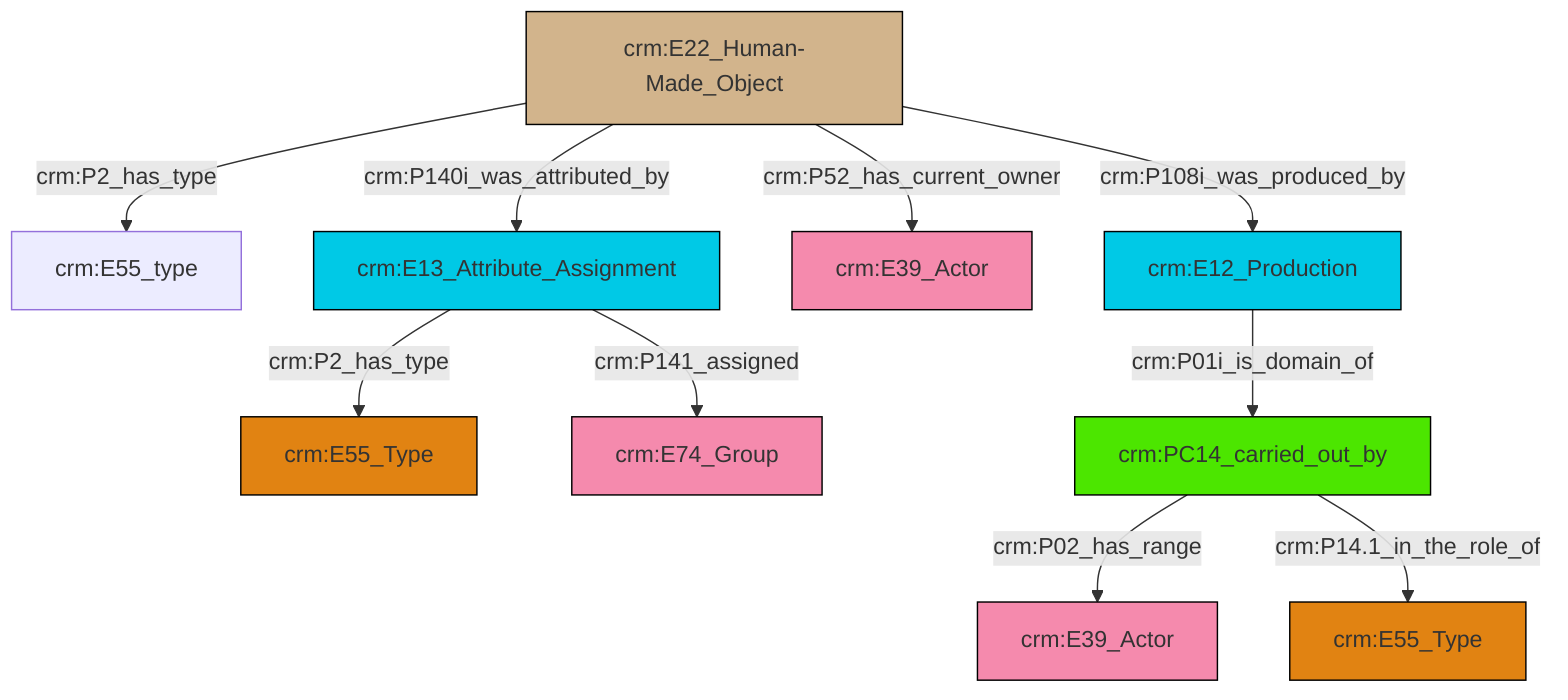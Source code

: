 graph TD
classDef Literal fill:#f2f2f2,stroke:#000000;
classDef CRM_Entity fill:#FFFFFF,stroke:#000000;
classDef Temporal_Entity fill:#00C9E6, stroke:#000000;
classDef Type fill:#E18312, stroke:#000000;
classDef Time-Span fill:#2C9C91, stroke:#000000;
classDef Appellation fill:#FFEB7F, stroke:#000000;
classDef Place fill:#008836, stroke:#000000;
classDef Persistent_Item fill:#B266B2, stroke:#000000;
classDef Conceptual_Object fill:#FFD700, stroke:#000000;
classDef Physical_Thing fill:#D2B48C, stroke:#000000;
classDef Actor fill:#f58aad, stroke:#000000;
classDef PC_Classes fill:#4ce600, stroke:#000000;
classDef Multi fill:#cccccc,stroke:#000000;

4["crm:E22_Human-Made_Object"]:::Physical_Thing -->|crm:P108i_was_produced_by| 5["crm:E12_Production"]:::Temporal_Entity
4["crm:E22_Human-Made_Object"]:::Physical_Thing -->|crm:P52_has_current_owner| 6["crm:E39_Actor"]:::Actor
15["crm:PC14_carried_out_by"]:::PC_Classes -->|crm:P02_has_range| 16["crm:E39_Actor"]:::Actor
13["crm:E13_Attribute_Assignment"]:::Temporal_Entity -->|crm:P2_has_type| 0["crm:E55_Type"]:::Type
15["crm:PC14_carried_out_by"]:::PC_Classes -->|crm:P14.1_in_the_role_of| 11["crm:E55_Type"]:::Type
4["crm:E22_Human-Made_Object"]:::Physical_Thing -->|crm:P2_has_type| 2["crm:E55_type"]:::Default
13["crm:E13_Attribute_Assignment"]:::Temporal_Entity -->|crm:P141_assigned| 8["crm:E74_Group"]:::Actor
4["crm:E22_Human-Made_Object"]:::Physical_Thing -->|crm:P140i_was_attributed_by| 13["crm:E13_Attribute_Assignment"]:::Temporal_Entity
5["crm:E12_Production"]:::Temporal_Entity -->|crm:P01i_is_domain_of| 15["crm:PC14_carried_out_by"]:::PC_Classes